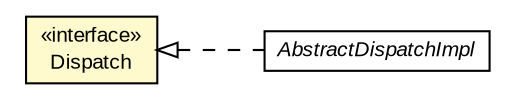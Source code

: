 #!/usr/local/bin/dot
#
# Class diagram 
# Generated by UMLGraph version R5_6-24-gf6e263 (http://www.umlgraph.org/)
#

digraph G {
	edge [fontname="arial",fontsize=10,labelfontname="arial",labelfontsize=10];
	node [fontname="arial",fontsize=10,shape=plaintext];
	nodesep=0.25;
	ranksep=0.5;
	rankdir=LR;
	// com.gwtplatform.dispatch.rpc.server.Dispatch
	c227581 [label=<<table title="com.gwtplatform.dispatch.rpc.server.Dispatch" border="0" cellborder="1" cellspacing="0" cellpadding="2" port="p" bgcolor="lemonChiffon" href="./Dispatch.html">
		<tr><td><table border="0" cellspacing="0" cellpadding="1">
<tr><td align="center" balign="center"> &#171;interface&#187; </td></tr>
<tr><td align="center" balign="center"> Dispatch </td></tr>
		</table></td></tr>
		</table>>, URL="./Dispatch.html", fontname="arial", fontcolor="black", fontsize=10.0];
	// com.gwtplatform.dispatch.rpc.server.AbstractDispatchImpl
	c227585 [label=<<table title="com.gwtplatform.dispatch.rpc.server.AbstractDispatchImpl" border="0" cellborder="1" cellspacing="0" cellpadding="2" port="p" href="./AbstractDispatchImpl.html">
		<tr><td><table border="0" cellspacing="0" cellpadding="1">
<tr><td align="center" balign="center"><font face="arial italic"> AbstractDispatchImpl </font></td></tr>
		</table></td></tr>
		</table>>, URL="./AbstractDispatchImpl.html", fontname="arial", fontcolor="black", fontsize=10.0];
	//com.gwtplatform.dispatch.rpc.server.AbstractDispatchImpl implements com.gwtplatform.dispatch.rpc.server.Dispatch
	c227581:p -> c227585:p [dir=back,arrowtail=empty,style=dashed];
}

